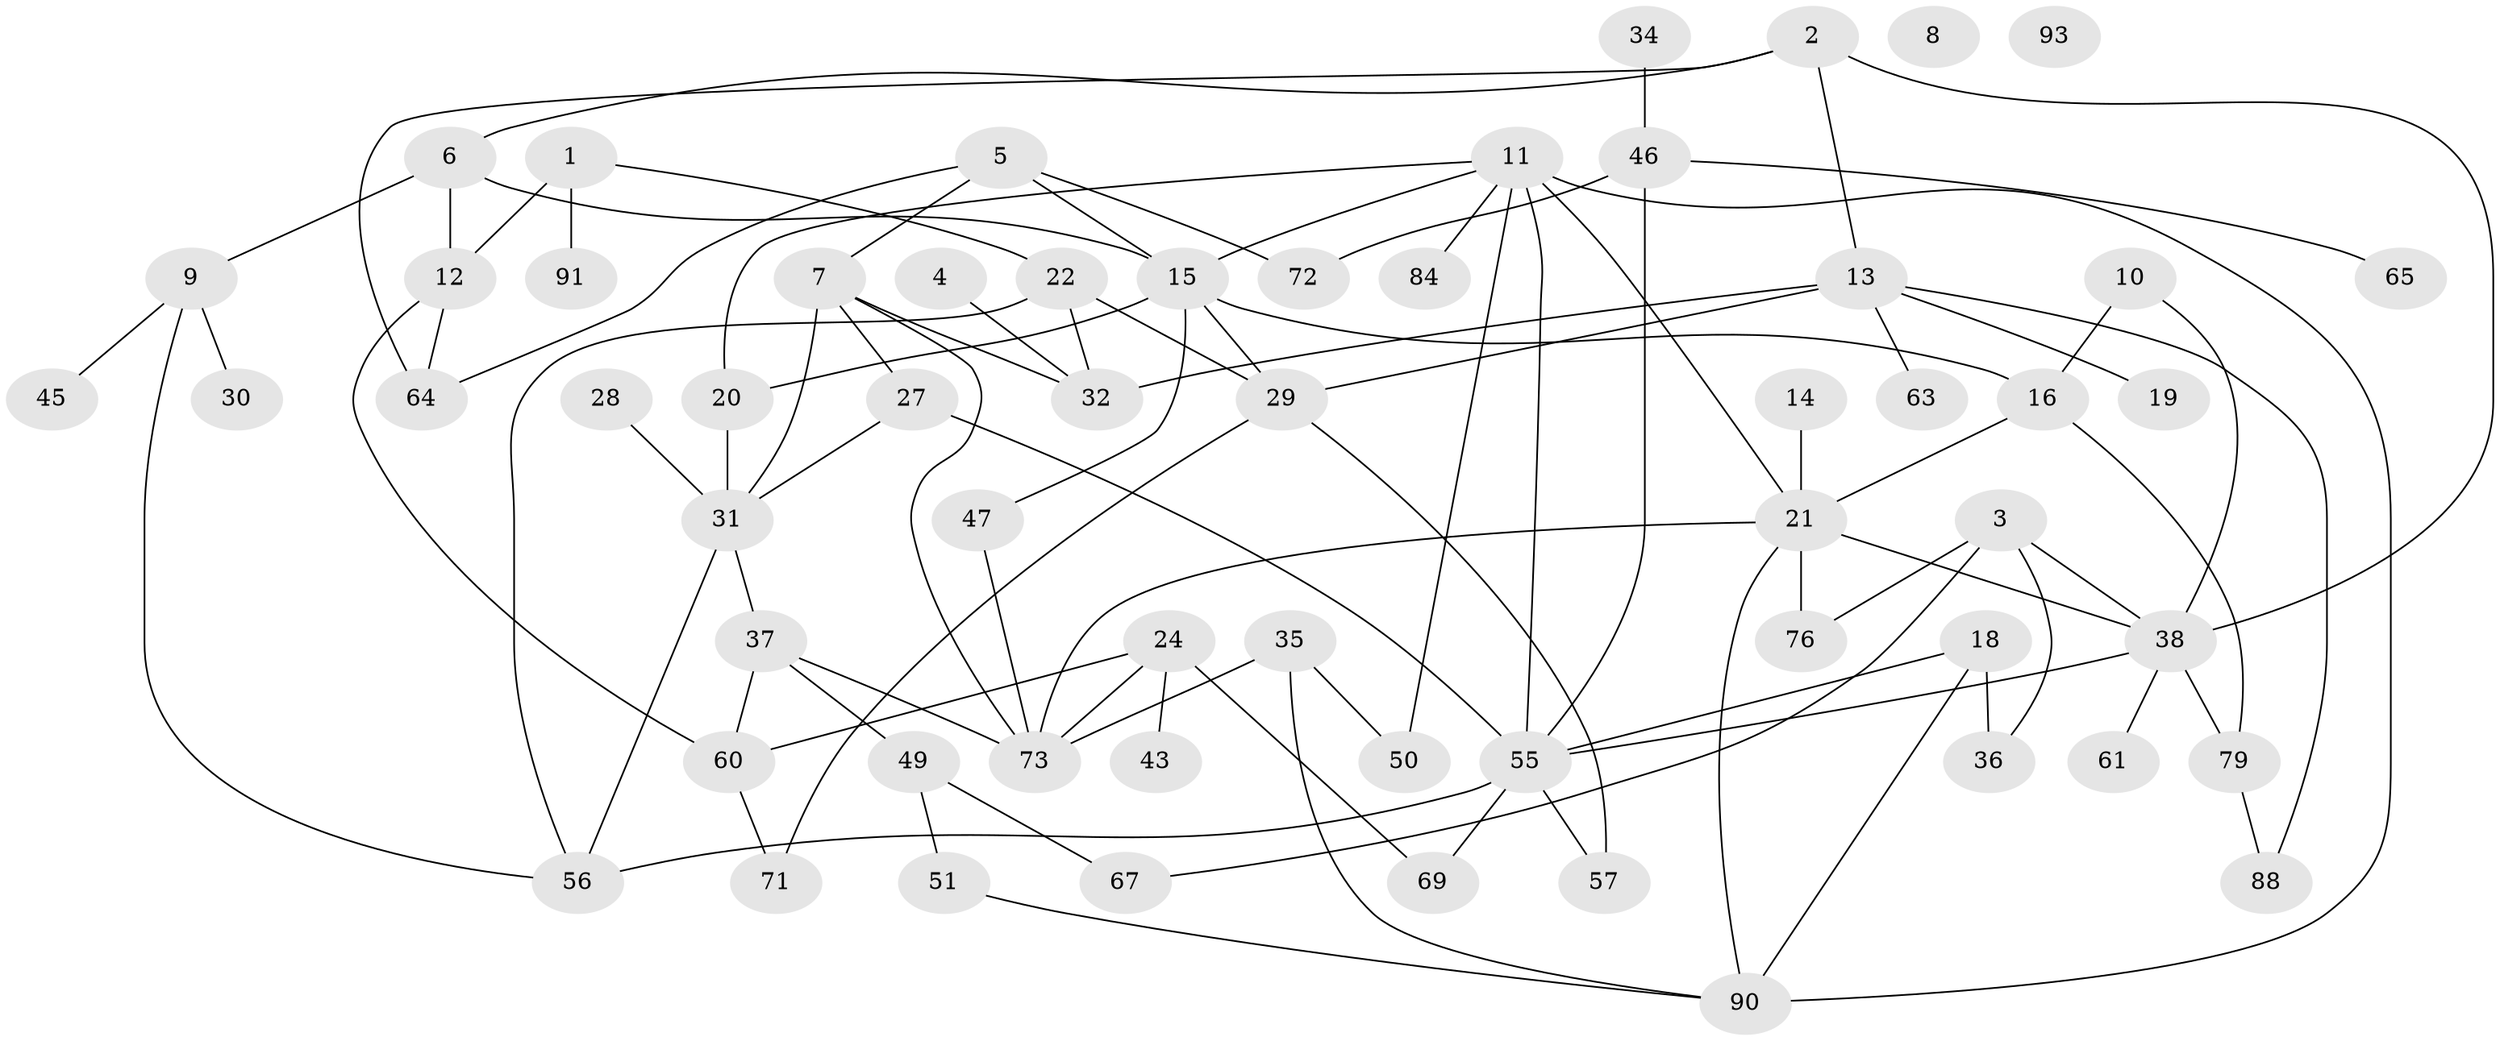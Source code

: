 // Generated by graph-tools (version 1.1) at 2025/23/03/03/25 07:23:29]
// undirected, 60 vertices, 93 edges
graph export_dot {
graph [start="1"]
  node [color=gray90,style=filled];
  1 [super="+40"];
  2 [super="+53"];
  3 [super="+85"];
  4;
  5 [super="+86"];
  6 [super="+42"];
  7 [super="+26"];
  8;
  9 [super="+23"];
  10;
  11 [super="+25"];
  12 [super="+17"];
  13 [super="+75"];
  14;
  15 [super="+44"];
  16 [super="+77"];
  18 [super="+82"];
  19;
  20 [super="+41"];
  21 [super="+68"];
  22 [super="+39"];
  24 [super="+48"];
  27;
  28;
  29 [super="+54"];
  30;
  31 [super="+78"];
  32 [super="+33"];
  34;
  35;
  36 [super="+74"];
  37 [super="+59"];
  38 [super="+58"];
  43;
  45;
  46 [super="+80"];
  47 [super="+62"];
  49 [super="+52"];
  50 [super="+70"];
  51;
  55 [super="+66"];
  56 [super="+83"];
  57;
  60;
  61;
  63;
  64;
  65;
  67 [super="+89"];
  69;
  71;
  72;
  73 [super="+81"];
  76;
  79 [super="+87"];
  84;
  88;
  90 [super="+92"];
  91;
  93;
  1 -- 12;
  1 -- 22;
  1 -- 91;
  2 -- 6;
  2 -- 64;
  2 -- 13;
  2 -- 38;
  3 -- 76;
  3 -- 67;
  3 -- 36;
  3 -- 38;
  4 -- 32;
  5 -- 7;
  5 -- 72;
  5 -- 64;
  5 -- 15;
  6 -- 9;
  6 -- 15;
  6 -- 12;
  7 -- 31;
  7 -- 27;
  7 -- 73;
  7 -- 32;
  9 -- 56;
  9 -- 45;
  9 -- 30;
  10 -- 38;
  10 -- 16;
  11 -- 21;
  11 -- 55;
  11 -- 20;
  11 -- 90;
  11 -- 84;
  11 -- 15;
  11 -- 50;
  12 -- 60;
  12 -- 64;
  13 -- 29;
  13 -- 19;
  13 -- 88;
  13 -- 63;
  13 -- 32;
  14 -- 21;
  15 -- 20 [weight=2];
  15 -- 29;
  15 -- 16;
  15 -- 47;
  16 -- 21;
  16 -- 79;
  18 -- 90;
  18 -- 36;
  18 -- 55;
  20 -- 31;
  21 -- 90;
  21 -- 73;
  21 -- 76;
  21 -- 38;
  22 -- 56;
  22 -- 29;
  22 -- 32;
  24 -- 69;
  24 -- 73;
  24 -- 43;
  24 -- 60;
  27 -- 31;
  27 -- 55 [weight=2];
  28 -- 31;
  29 -- 71;
  29 -- 57;
  31 -- 56 [weight=2];
  31 -- 37;
  34 -- 46;
  35 -- 50;
  35 -- 73;
  35 -- 90;
  37 -- 60;
  37 -- 73;
  37 -- 49;
  38 -- 61;
  38 -- 79 [weight=2];
  38 -- 55;
  46 -- 65;
  46 -- 55;
  46 -- 72;
  47 -- 73;
  49 -- 51;
  49 -- 67;
  51 -- 90;
  55 -- 57;
  55 -- 69;
  55 -- 56;
  60 -- 71;
  79 -- 88;
}
